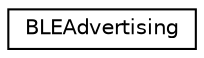 digraph "Graphical Class Hierarchy"
{
  edge [fontname="Helvetica",fontsize="10",labelfontname="Helvetica",labelfontsize="10"];
  node [fontname="Helvetica",fontsize="10",shape=record];
  rankdir="LR";
  Node0 [label="BLEAdvertising",height=0.2,width=0.4,color="black", fillcolor="white", style="filled",URL="$class_b_l_e_advertising.html",tooltip="Perform and manage BLE advertising. "];
}
